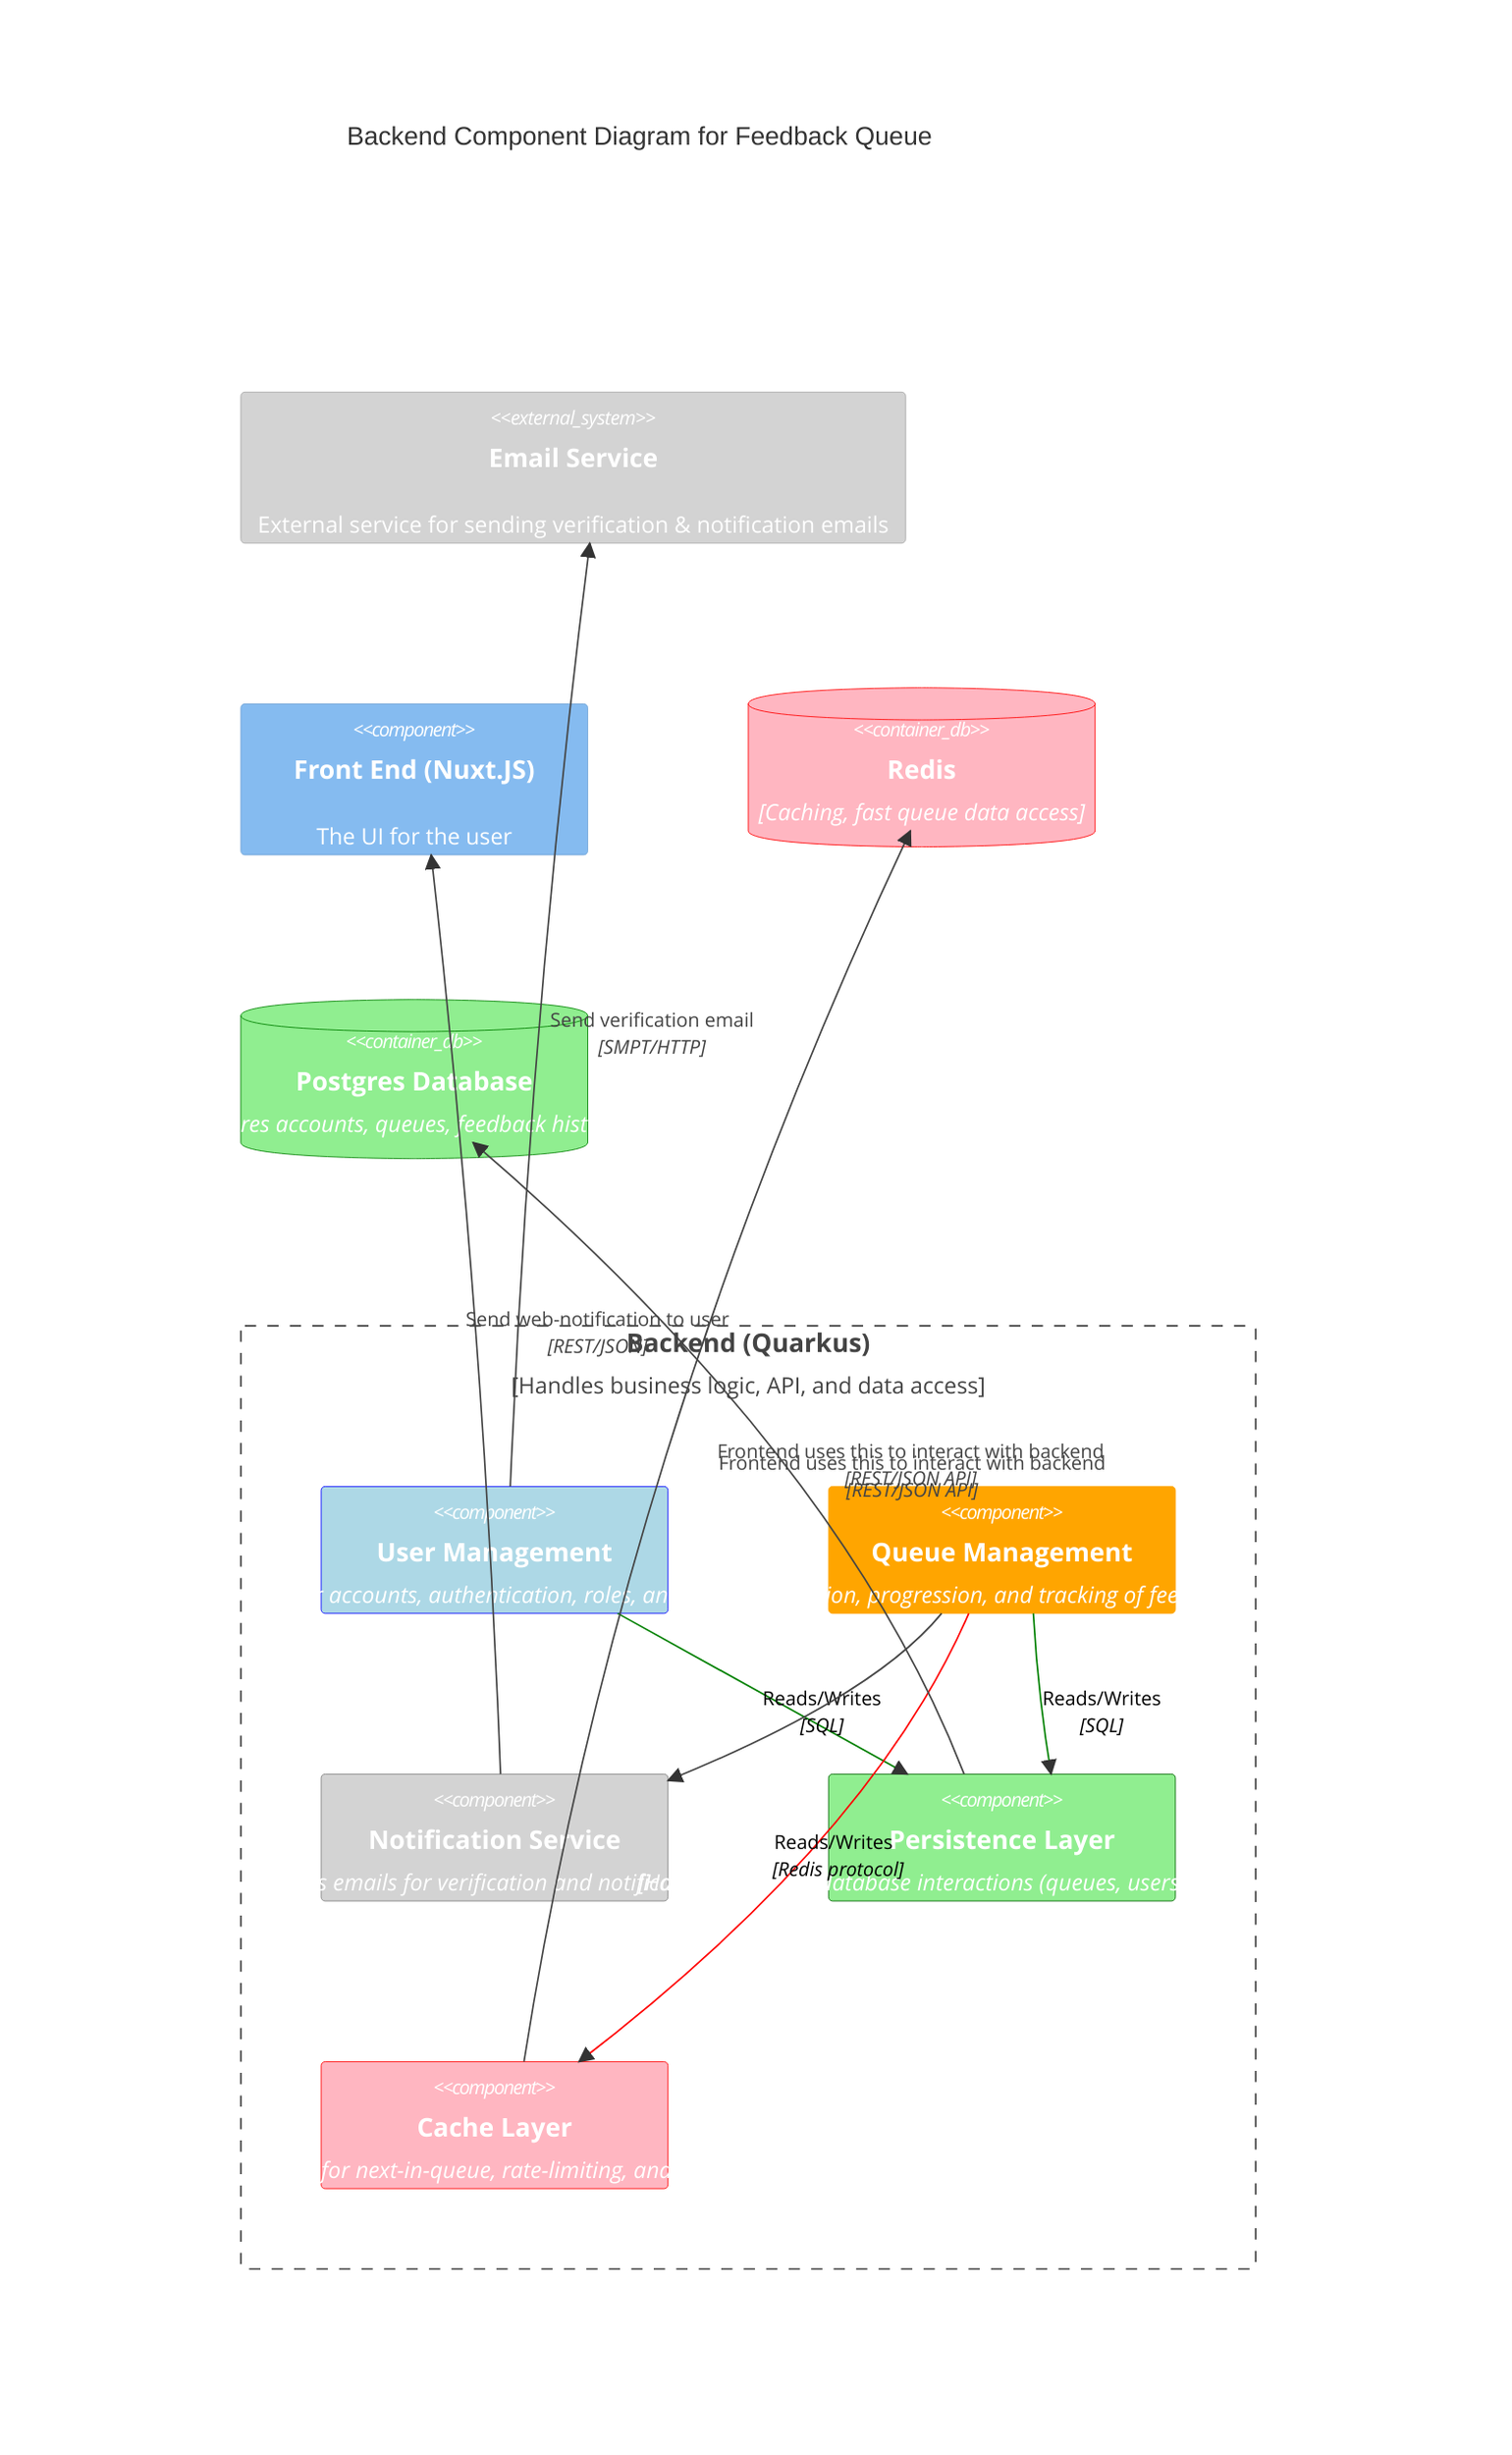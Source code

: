 C4Component
    title Backend Component Diagram for Feedback Queue

    Boundary(backend, "Backend (Quarkus)", "Handles business logic, API, and data access") {
        Component(userMgmt, "User Management", "Handles user accounts, authentication, roles, and profile info")
        Component(queueMgmt, "Queue Management", "Handles creation, progression, and tracking of feedback queues")
        Component(notification, "Notification Service", "Sends emails for verification and notifications")
        Component(persistence, "Persistence Layer", "Handles Postgres database interactions (queues, users, feedback history)")
        Component(cache, "Cache Layer", "Handles Redis caching for next-in-queue, rate-limiting, and other ephemeral data")
    }

    System_Ext(emailService, "Email Service", "External service for sending verification & notification emails")
    Component(frontEnd, "Front End (Nuxt.JS)", "", "The UI for the user")
    ContainerDb(redis, "Redis", "Caching, fast queue data access")
    ContainerDb(db, "Postgres Database", "Stores accounts, queues, feedback history")

    %% Relationships
    Rel(userMgmt, persistence, "Reads/Writes", "SQL")
    Rel(queueMgmt, persistence, "Reads/Writes", "SQL")
    Rel(queueMgmt, cache, "Reads/Writes", "Redis protocol")
    Rel(cache, redis, "Frontend uses this to interact with backend", "REST/JSON API")
    Rel(persistence, db, "Frontend uses this to interact with backend", "REST/JSON API")
    Rel(userMgmt, emailService, "Send verification email", "SMPT/HTTP")
    Rel(queueMgmt, notification, "", "")
    Rel(notification, frontEnd, "Send web-notification to user", "REST/JSON")

    %% Styling
    UpdateElementStyle(userMgmt, $bgColor="lightblue", $borderColor="blue")
    UpdateElementStyle(queueMgmt, $bgColor="orange", $borderColor="orange")
    UpdateElementStyle(notification, $bgColor="lightgray", $borderColor="gray")
    UpdateElementStyle(cache, $bgColor="lightpink", $borderColor="red")
    UpdateElementStyle(persistence, $bgColor="lightgreen", $borderColor="darkgreen")
    UpdateElementStyle(emailService, $bgColor="lightgrey", $borderColor="darkgrey")
    UpdateElementStyle(db, $bgColor="lightgreen", $borderColor="green")
    UpdateElementStyle(redis, $bgColor="lightpink", $borderColor="red")

    UpdateRelStyle(userMgmt, persistence, $textColor="black", $lineColor="green")
    UpdateRelStyle(queueMgmt, persistence, $textColor="black", $lineColor="green")
    UpdateRelStyle(queueMgmt, cache, $textColor="black", $lineColor="red")
    UpdateRelStyle(notification, emailService, $textColor="black", $lineColor="darkgrey")

    UpdateLayoutConfig($c4ShapeInRow="3", $c4BoundaryInRow="1")